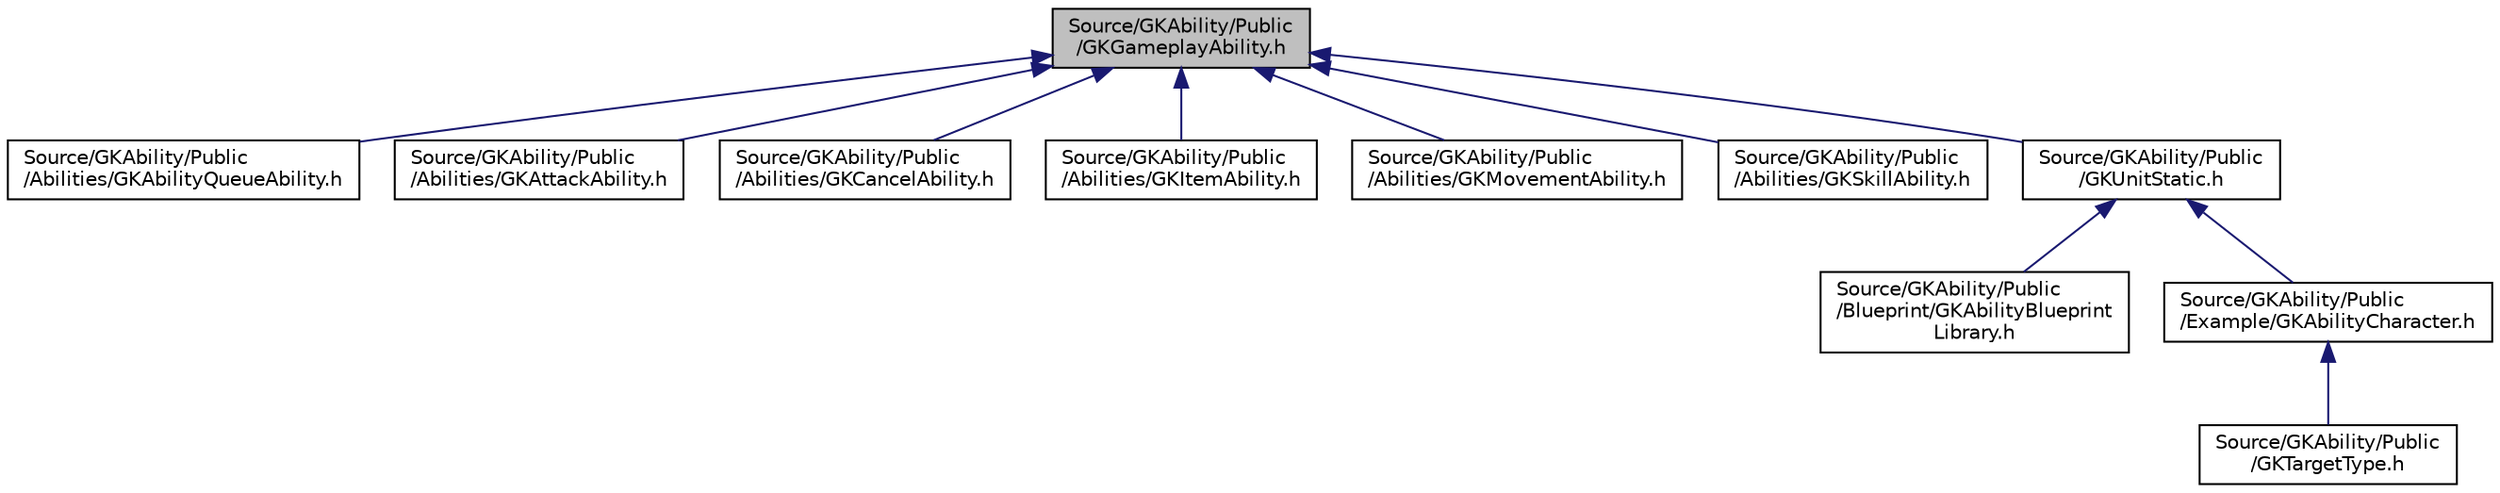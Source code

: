 digraph "Source/GKAbility/Public/GKGameplayAbility.h"
{
 // LATEX_PDF_SIZE
  edge [fontname="Helvetica",fontsize="10",labelfontname="Helvetica",labelfontsize="10"];
  node [fontname="Helvetica",fontsize="10",shape=record];
  Node1 [label="Source/GKAbility/Public\l/GKGameplayAbility.h",height=0.2,width=0.4,color="black", fillcolor="grey75", style="filled", fontcolor="black",tooltip=" "];
  Node1 -> Node2 [dir="back",color="midnightblue",fontsize="10",style="solid",fontname="Helvetica"];
  Node2 [label="Source/GKAbility/Public\l/Abilities/GKAbilityQueueAbility.h",height=0.2,width=0.4,color="black", fillcolor="white", style="filled",URL="$GKAbilityQueueAbility_8h.html",tooltip=" "];
  Node1 -> Node3 [dir="back",color="midnightblue",fontsize="10",style="solid",fontname="Helvetica"];
  Node3 [label="Source/GKAbility/Public\l/Abilities/GKAttackAbility.h",height=0.2,width=0.4,color="black", fillcolor="white", style="filled",URL="$GKAttackAbility_8h.html",tooltip=" "];
  Node1 -> Node4 [dir="back",color="midnightblue",fontsize="10",style="solid",fontname="Helvetica"];
  Node4 [label="Source/GKAbility/Public\l/Abilities/GKCancelAbility.h",height=0.2,width=0.4,color="black", fillcolor="white", style="filled",URL="$GKCancelAbility_8h.html",tooltip=" "];
  Node1 -> Node5 [dir="back",color="midnightblue",fontsize="10",style="solid",fontname="Helvetica"];
  Node5 [label="Source/GKAbility/Public\l/Abilities/GKItemAbility.h",height=0.2,width=0.4,color="black", fillcolor="white", style="filled",URL="$GKItemAbility_8h.html",tooltip=" "];
  Node1 -> Node6 [dir="back",color="midnightblue",fontsize="10",style="solid",fontname="Helvetica"];
  Node6 [label="Source/GKAbility/Public\l/Abilities/GKMovementAbility.h",height=0.2,width=0.4,color="black", fillcolor="white", style="filled",URL="$GKMovementAbility_8h.html",tooltip=" "];
  Node1 -> Node7 [dir="back",color="midnightblue",fontsize="10",style="solid",fontname="Helvetica"];
  Node7 [label="Source/GKAbility/Public\l/Abilities/GKSkillAbility.h",height=0.2,width=0.4,color="black", fillcolor="white", style="filled",URL="$GKSkillAbility_8h.html",tooltip=" "];
  Node1 -> Node8 [dir="back",color="midnightblue",fontsize="10",style="solid",fontname="Helvetica"];
  Node8 [label="Source/GKAbility/Public\l/GKUnitStatic.h",height=0.2,width=0.4,color="black", fillcolor="white", style="filled",URL="$GKUnitStatic_8h.html",tooltip=" "];
  Node8 -> Node9 [dir="back",color="midnightblue",fontsize="10",style="solid",fontname="Helvetica"];
  Node9 [label="Source/GKAbility/Public\l/Blueprint/GKAbilityBlueprint\lLibrary.h",height=0.2,width=0.4,color="black", fillcolor="white", style="filled",URL="$GKAbilityBlueprintLibrary_8h.html",tooltip=" "];
  Node8 -> Node10 [dir="back",color="midnightblue",fontsize="10",style="solid",fontname="Helvetica"];
  Node10 [label="Source/GKAbility/Public\l/Example/GKAbilityCharacter.h",height=0.2,width=0.4,color="black", fillcolor="white", style="filled",URL="$GKAbilityCharacter_8h.html",tooltip=" "];
  Node10 -> Node11 [dir="back",color="midnightblue",fontsize="10",style="solid",fontname="Helvetica"];
  Node11 [label="Source/GKAbility/Public\l/GKTargetType.h",height=0.2,width=0.4,color="black", fillcolor="white", style="filled",URL="$GKTargetType_8h.html",tooltip=" "];
}
